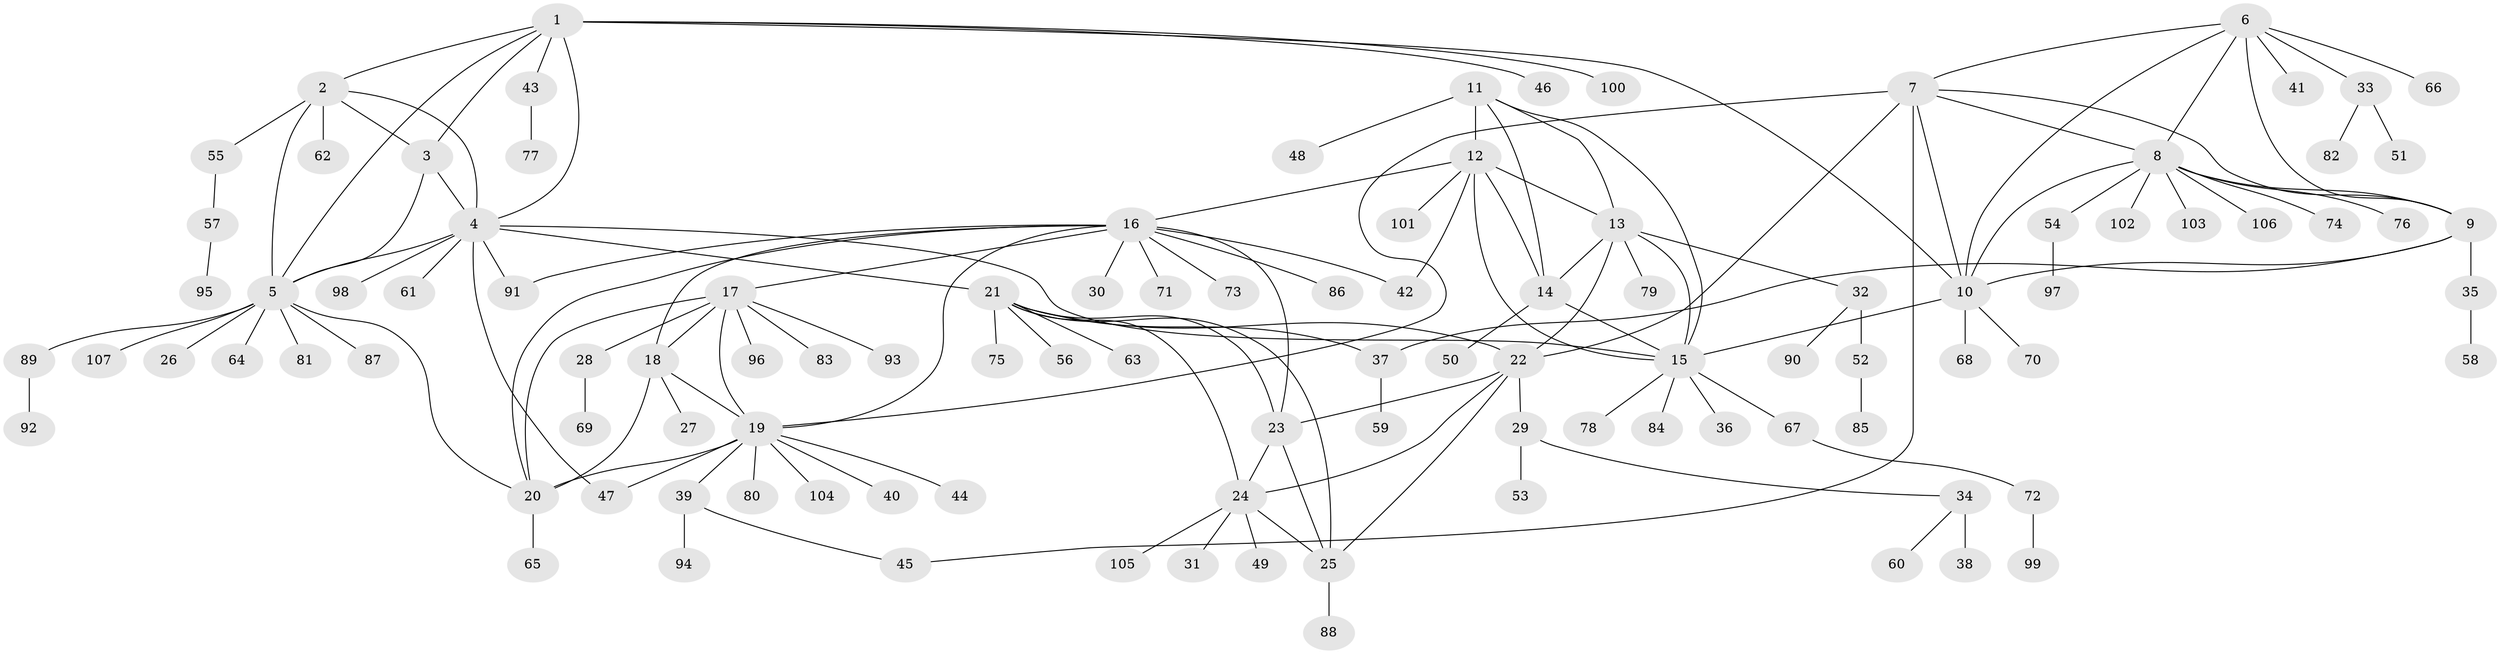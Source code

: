 // coarse degree distribution, {6: 0.15151515151515152, 5: 0.09090909090909091, 4: 0.06060606060606061, 8: 0.06060606060606061, 7: 0.06060606060606061, 2: 0.24242424242424243, 1: 0.30303030303030304, 3: 0.030303030303030304}
// Generated by graph-tools (version 1.1) at 2025/52/03/04/25 22:52:15]
// undirected, 107 vertices, 147 edges
graph export_dot {
  node [color=gray90,style=filled];
  1;
  2;
  3;
  4;
  5;
  6;
  7;
  8;
  9;
  10;
  11;
  12;
  13;
  14;
  15;
  16;
  17;
  18;
  19;
  20;
  21;
  22;
  23;
  24;
  25;
  26;
  27;
  28;
  29;
  30;
  31;
  32;
  33;
  34;
  35;
  36;
  37;
  38;
  39;
  40;
  41;
  42;
  43;
  44;
  45;
  46;
  47;
  48;
  49;
  50;
  51;
  52;
  53;
  54;
  55;
  56;
  57;
  58;
  59;
  60;
  61;
  62;
  63;
  64;
  65;
  66;
  67;
  68;
  69;
  70;
  71;
  72;
  73;
  74;
  75;
  76;
  77;
  78;
  79;
  80;
  81;
  82;
  83;
  84;
  85;
  86;
  87;
  88;
  89;
  90;
  91;
  92;
  93;
  94;
  95;
  96;
  97;
  98;
  99;
  100;
  101;
  102;
  103;
  104;
  105;
  106;
  107;
  1 -- 2;
  1 -- 3;
  1 -- 4;
  1 -- 5;
  1 -- 10;
  1 -- 43;
  1 -- 46;
  1 -- 100;
  2 -- 3;
  2 -- 4;
  2 -- 5;
  2 -- 55;
  2 -- 62;
  3 -- 4;
  3 -- 5;
  4 -- 5;
  4 -- 15;
  4 -- 21;
  4 -- 47;
  4 -- 61;
  4 -- 91;
  4 -- 98;
  5 -- 20;
  5 -- 26;
  5 -- 64;
  5 -- 81;
  5 -- 87;
  5 -- 89;
  5 -- 107;
  6 -- 7;
  6 -- 8;
  6 -- 9;
  6 -- 10;
  6 -- 33;
  6 -- 41;
  6 -- 66;
  7 -- 8;
  7 -- 9;
  7 -- 10;
  7 -- 19;
  7 -- 22;
  7 -- 45;
  8 -- 9;
  8 -- 10;
  8 -- 54;
  8 -- 74;
  8 -- 76;
  8 -- 102;
  8 -- 103;
  8 -- 106;
  9 -- 10;
  9 -- 35;
  9 -- 37;
  10 -- 15;
  10 -- 68;
  10 -- 70;
  11 -- 12;
  11 -- 13;
  11 -- 14;
  11 -- 15;
  11 -- 48;
  12 -- 13;
  12 -- 14;
  12 -- 15;
  12 -- 16;
  12 -- 42;
  12 -- 101;
  13 -- 14;
  13 -- 15;
  13 -- 22;
  13 -- 32;
  13 -- 79;
  14 -- 15;
  14 -- 50;
  15 -- 36;
  15 -- 67;
  15 -- 78;
  15 -- 84;
  16 -- 17;
  16 -- 18;
  16 -- 19;
  16 -- 20;
  16 -- 23;
  16 -- 30;
  16 -- 42;
  16 -- 71;
  16 -- 73;
  16 -- 86;
  16 -- 91;
  17 -- 18;
  17 -- 19;
  17 -- 20;
  17 -- 28;
  17 -- 83;
  17 -- 93;
  17 -- 96;
  18 -- 19;
  18 -- 20;
  18 -- 27;
  19 -- 20;
  19 -- 39;
  19 -- 40;
  19 -- 44;
  19 -- 47;
  19 -- 80;
  19 -- 104;
  20 -- 65;
  21 -- 22;
  21 -- 23;
  21 -- 24;
  21 -- 25;
  21 -- 37;
  21 -- 56;
  21 -- 63;
  21 -- 75;
  22 -- 23;
  22 -- 24;
  22 -- 25;
  22 -- 29;
  23 -- 24;
  23 -- 25;
  24 -- 25;
  24 -- 31;
  24 -- 49;
  24 -- 105;
  25 -- 88;
  28 -- 69;
  29 -- 34;
  29 -- 53;
  32 -- 52;
  32 -- 90;
  33 -- 51;
  33 -- 82;
  34 -- 38;
  34 -- 60;
  35 -- 58;
  37 -- 59;
  39 -- 45;
  39 -- 94;
  43 -- 77;
  52 -- 85;
  54 -- 97;
  55 -- 57;
  57 -- 95;
  67 -- 72;
  72 -- 99;
  89 -- 92;
}
